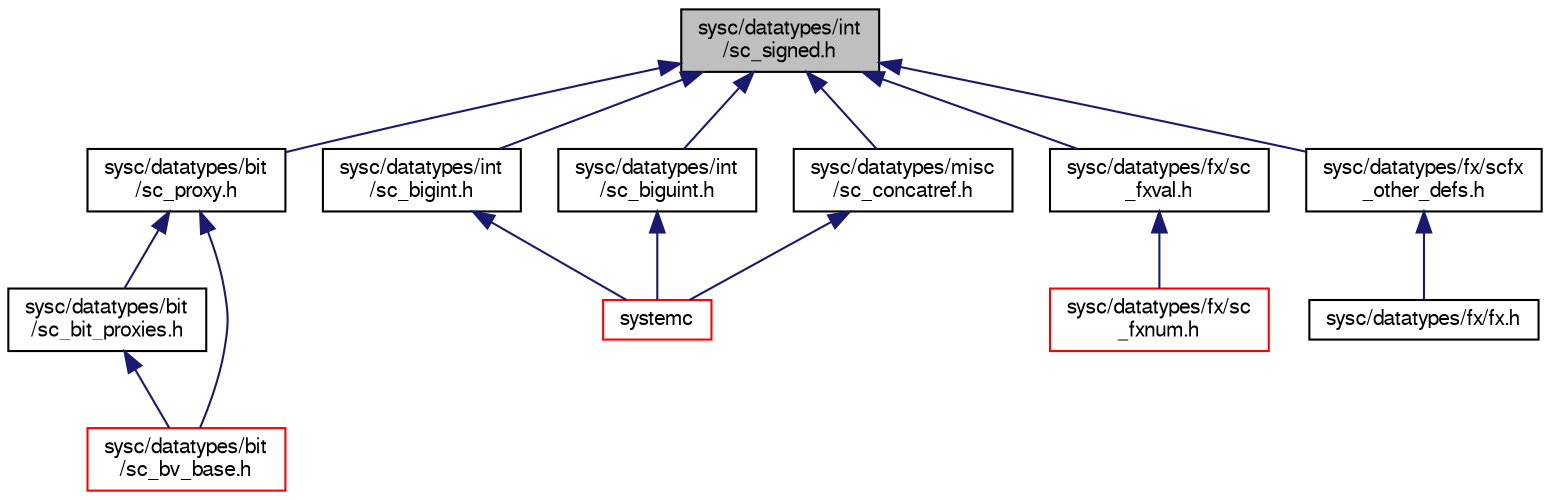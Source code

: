 digraph "sysc/datatypes/int/sc_signed.h"
{
  edge [fontname="FreeSans",fontsize="10",labelfontname="FreeSans",labelfontsize="10"];
  node [fontname="FreeSans",fontsize="10",shape=record];
  Node49 [label="sysc/datatypes/int\l/sc_signed.h",height=0.2,width=0.4,color="black", fillcolor="grey75", style="filled", fontcolor="black"];
  Node49 -> Node50 [dir="back",color="midnightblue",fontsize="10",style="solid",fontname="FreeSans"];
  Node50 [label="sysc/datatypes/bit\l/sc_proxy.h",height=0.2,width=0.4,color="black", fillcolor="white", style="filled",URL="$a00107.html"];
  Node50 -> Node51 [dir="back",color="midnightblue",fontsize="10",style="solid",fontname="FreeSans"];
  Node51 [label="sysc/datatypes/bit\l/sc_bit_proxies.h",height=0.2,width=0.4,color="black", fillcolor="white", style="filled",URL="$a00089.html"];
  Node51 -> Node52 [dir="back",color="midnightblue",fontsize="10",style="solid",fontname="FreeSans"];
  Node52 [label="sysc/datatypes/bit\l/sc_bv_base.h",height=0.2,width=0.4,color="red", fillcolor="white", style="filled",URL="$a00095.html"];
  Node50 -> Node52 [dir="back",color="midnightblue",fontsize="10",style="solid",fontname="FreeSans"];
  Node49 -> Node67 [dir="back",color="midnightblue",fontsize="10",style="solid",fontname="FreeSans"];
  Node67 [label="sysc/datatypes/int\l/sc_bigint.h",height=0.2,width=0.4,color="black", fillcolor="white", style="filled",URL="$a00176.html"];
  Node67 -> Node56 [dir="back",color="midnightblue",fontsize="10",style="solid",fontname="FreeSans"];
  Node56 [label="systemc",height=0.2,width=0.4,color="red", fillcolor="white", style="filled",URL="$a00401.html"];
  Node49 -> Node68 [dir="back",color="midnightblue",fontsize="10",style="solid",fontname="FreeSans"];
  Node68 [label="sysc/datatypes/int\l/sc_biguint.h",height=0.2,width=0.4,color="black", fillcolor="white", style="filled",URL="$a00179.html"];
  Node68 -> Node56 [dir="back",color="midnightblue",fontsize="10",style="solid",fontname="FreeSans"];
  Node49 -> Node59 [dir="back",color="midnightblue",fontsize="10",style="solid",fontname="FreeSans"];
  Node59 [label="sysc/datatypes/misc\l/sc_concatref.h",height=0.2,width=0.4,color="black", fillcolor="white", style="filled",URL="$a00215.html"];
  Node59 -> Node56 [dir="back",color="midnightblue",fontsize="10",style="solid",fontname="FreeSans"];
  Node49 -> Node69 [dir="back",color="midnightblue",fontsize="10",style="solid",fontname="FreeSans"];
  Node69 [label="sysc/datatypes/fx/sc\l_fxval.h",height=0.2,width=0.4,color="black", fillcolor="white", style="filled",URL="$a00140.html"];
  Node69 -> Node60 [dir="back",color="midnightblue",fontsize="10",style="solid",fontname="FreeSans"];
  Node60 [label="sysc/datatypes/fx/sc\l_fxnum.h",height=0.2,width=0.4,color="red", fillcolor="white", style="filled",URL="$a00131.html"];
  Node49 -> Node70 [dir="back",color="midnightblue",fontsize="10",style="solid",fontname="FreeSans"];
  Node70 [label="sysc/datatypes/fx/scfx\l_other_defs.h",height=0.2,width=0.4,color="black", fillcolor="white", style="filled",URL="$a00158.html"];
  Node70 -> Node63 [dir="back",color="midnightblue",fontsize="10",style="solid",fontname="FreeSans"];
  Node63 [label="sysc/datatypes/fx/fx.h",height=0.2,width=0.4,color="black", fillcolor="white", style="filled",URL="$a00110.html"];
}
